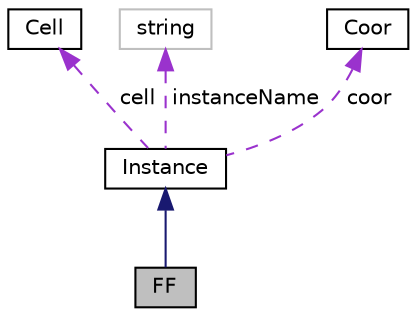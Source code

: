 digraph "FF"
{
 // LATEX_PDF_SIZE
  edge [fontname="Helvetica",fontsize="10",labelfontname="Helvetica",labelfontsize="10"];
  node [fontname="Helvetica",fontsize="10",shape=record];
  Node1 [label="FF",height=0.2,width=0.4,color="black", fillcolor="grey75", style="filled", fontcolor="black",tooltip=" "];
  Node2 -> Node1 [dir="back",color="midnightblue",fontsize="10",style="solid",fontname="Helvetica"];
  Node2 [label="Instance",height=0.2,width=0.4,color="black", fillcolor="white", style="filled",URL="$classInstance.html",tooltip=" "];
  Node3 -> Node2 [dir="back",color="darkorchid3",fontsize="10",style="dashed",label=" cell" ,fontname="Helvetica"];
  Node3 [label="Cell",height=0.2,width=0.4,color="black", fillcolor="white", style="filled",URL="$classCell.html",tooltip=" "];
  Node4 -> Node2 [dir="back",color="darkorchid3",fontsize="10",style="dashed",label=" instanceName" ,fontname="Helvetica"];
  Node4 [label="string",height=0.2,width=0.4,color="grey75", fillcolor="white", style="filled",tooltip=" "];
  Node5 -> Node2 [dir="back",color="darkorchid3",fontsize="10",style="dashed",label=" coor" ,fontname="Helvetica"];
  Node5 [label="Coor",height=0.2,width=0.4,color="black", fillcolor="white", style="filled",URL="$classCoor.html",tooltip=" "];
}
